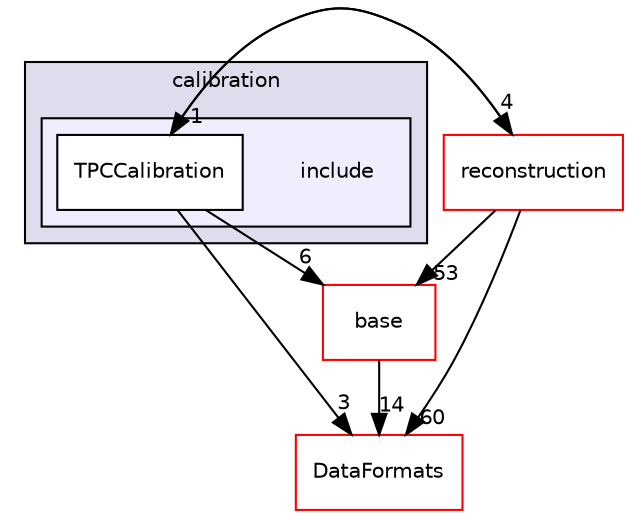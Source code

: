 digraph "/home/travis/build/AliceO2Group/AliceO2/Detectors/TPC/calibration/include" {
  bgcolor=transparent;
  compound=true
  node [ fontsize="10", fontname="Helvetica"];
  edge [ labelfontsize="10", labelfontname="Helvetica"];
  subgraph clusterdir_4995562033b321477cfe3c34a14a5189 {
    graph [ bgcolor="#ddddee", pencolor="black", label="calibration" fontname="Helvetica", fontsize="10", URL="dir_4995562033b321477cfe3c34a14a5189.html"]
  subgraph clusterdir_2168d348e8784d0b706f7ff616321664 {
    graph [ bgcolor="#eeeeff", pencolor="black", label="" URL="dir_2168d348e8784d0b706f7ff616321664.html"];
    dir_2168d348e8784d0b706f7ff616321664 [shape=plaintext label="include"];
    dir_ea8be0da165e68acf0108b458eaa1417 [shape=box label="TPCCalibration" color="black" fillcolor="white" style="filled" URL="dir_ea8be0da165e68acf0108b458eaa1417.html"];
  }
  }
  dir_677b030cc750909e4cd27413873678d8 [shape=box label="base" color="red" URL="dir_677b030cc750909e4cd27413873678d8.html"];
  dir_a5de047958dd458e809773c6ffaa8478 [shape=box label="reconstruction" color="red" URL="dir_a5de047958dd458e809773c6ffaa8478.html"];
  dir_2171f7ec022c5423887b07c69b2f5b48 [shape=box label="DataFormats" color="red" URL="dir_2171f7ec022c5423887b07c69b2f5b48.html"];
  dir_677b030cc750909e4cd27413873678d8->dir_2171f7ec022c5423887b07c69b2f5b48 [headlabel="14", labeldistance=1.5 headhref="dir_000234_000055.html"];
  dir_ea8be0da165e68acf0108b458eaa1417->dir_677b030cc750909e4cd27413873678d8 [headlabel="6", labeldistance=1.5 headhref="dir_000374_000234.html"];
  dir_ea8be0da165e68acf0108b458eaa1417->dir_a5de047958dd458e809773c6ffaa8478 [headlabel="4", labeldistance=1.5 headhref="dir_000374_000287.html"];
  dir_ea8be0da165e68acf0108b458eaa1417->dir_2171f7ec022c5423887b07c69b2f5b48 [headlabel="3", labeldistance=1.5 headhref="dir_000374_000055.html"];
  dir_a5de047958dd458e809773c6ffaa8478->dir_677b030cc750909e4cd27413873678d8 [headlabel="53", labeldistance=1.5 headhref="dir_000287_000234.html"];
  dir_a5de047958dd458e809773c6ffaa8478->dir_ea8be0da165e68acf0108b458eaa1417 [headlabel="1", labeldistance=1.5 headhref="dir_000287_000374.html"];
  dir_a5de047958dd458e809773c6ffaa8478->dir_2171f7ec022c5423887b07c69b2f5b48 [headlabel="60", labeldistance=1.5 headhref="dir_000287_000055.html"];
}

